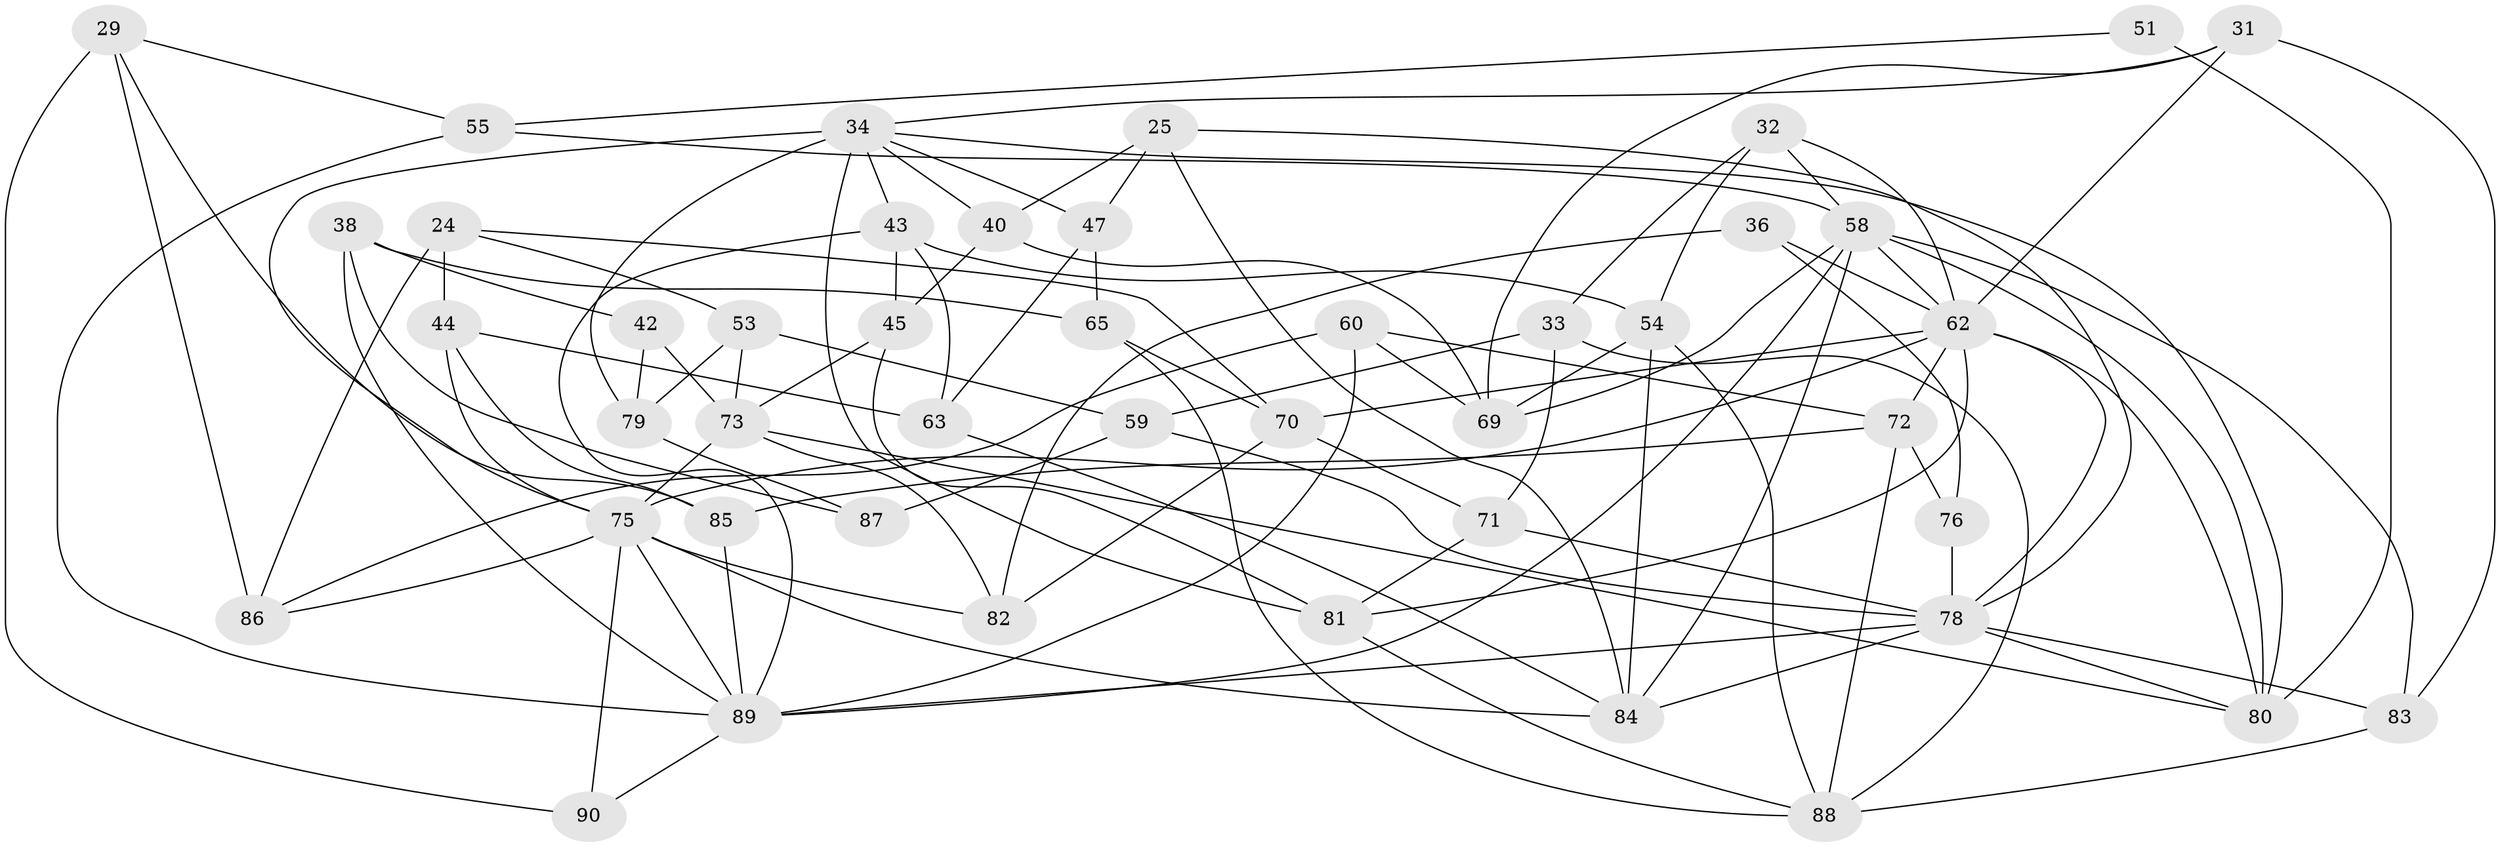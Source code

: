 // original degree distribution, {4: 1.0}
// Generated by graph-tools (version 1.1) at 2025/56/03/09/25 04:56:11]
// undirected, 45 vertices, 108 edges
graph export_dot {
graph [start="1"]
  node [color=gray90,style=filled];
  24;
  25;
  29;
  31;
  32;
  33;
  34 [super="+14+18+28"];
  36;
  38;
  40;
  42;
  43 [super="+8"];
  44;
  45;
  47;
  51;
  53 [super="+12"];
  54 [super="+22"];
  55;
  58 [super="+49"];
  59 [super="+56"];
  60;
  62 [super="+4+17+48"];
  63;
  65;
  69 [super="+67"];
  70 [super="+35"];
  71;
  72 [super="+10"];
  73 [super="+57+23"];
  75 [super="+9+21+74"];
  76;
  78 [super="+61+77"];
  79;
  80 [super="+2+64"];
  81 [super="+50"];
  82 [super="+30"];
  83;
  84 [super="+16"];
  85;
  86;
  87;
  88 [super="+15"];
  89 [super="+19+66"];
  90;
  24 -- 70;
  24 -- 86;
  24 -- 44;
  24 -- 53;
  25 -- 40;
  25 -- 47;
  25 -- 78;
  25 -- 84;
  29 -- 55;
  29 -- 85;
  29 -- 90;
  29 -- 86;
  31 -- 69;
  31 -- 83;
  31 -- 62;
  31 -- 34;
  32 -- 33;
  32 -- 54;
  32 -- 62;
  32 -- 58;
  33 -- 59;
  33 -- 71;
  33 -- 88;
  34 -- 79;
  34 -- 40;
  34 -- 81 [weight=2];
  34 -- 80;
  34 -- 75 [weight=2];
  34 -- 47;
  34 -- 43;
  36 -- 76;
  36 -- 82 [weight=2];
  36 -- 62;
  38 -- 65;
  38 -- 87;
  38 -- 42;
  38 -- 89;
  40 -- 45;
  40 -- 69;
  42 -- 79;
  42 -- 73 [weight=2];
  43 -- 54 [weight=2];
  43 -- 45;
  43 -- 63;
  43 -- 89;
  44 -- 85;
  44 -- 63;
  44 -- 75;
  45 -- 73;
  45 -- 81;
  47 -- 63;
  47 -- 65;
  51 -- 80 [weight=3];
  51 -- 55;
  53 -- 59 [weight=2];
  53 -- 73 [weight=2];
  53 -- 79;
  54 -- 88;
  54 -- 69;
  54 -- 84;
  55 -- 89;
  55 -- 58;
  58 -- 62;
  58 -- 80;
  58 -- 84 [weight=2];
  58 -- 83;
  58 -- 69 [weight=2];
  58 -- 89;
  59 -- 87 [weight=2];
  59 -- 78;
  60 -- 86;
  60 -- 72;
  60 -- 69;
  60 -- 89;
  62 -- 78 [weight=3];
  62 -- 72 [weight=2];
  62 -- 70;
  62 -- 75 [weight=2];
  62 -- 80;
  62 -- 81;
  63 -- 84;
  65 -- 88;
  65 -- 70;
  70 -- 82 [weight=2];
  70 -- 71;
  71 -- 81;
  71 -- 78;
  72 -- 76;
  72 -- 85;
  72 -- 88;
  73 -- 80;
  73 -- 82;
  73 -- 75 [weight=3];
  75 -- 84 [weight=2];
  75 -- 82;
  75 -- 90 [weight=2];
  75 -- 86;
  75 -- 89 [weight=2];
  76 -- 78 [weight=2];
  78 -- 80 [weight=3];
  78 -- 83;
  78 -- 84;
  78 -- 89 [weight=3];
  79 -- 87;
  81 -- 88;
  83 -- 88;
  85 -- 89;
  89 -- 90;
}
